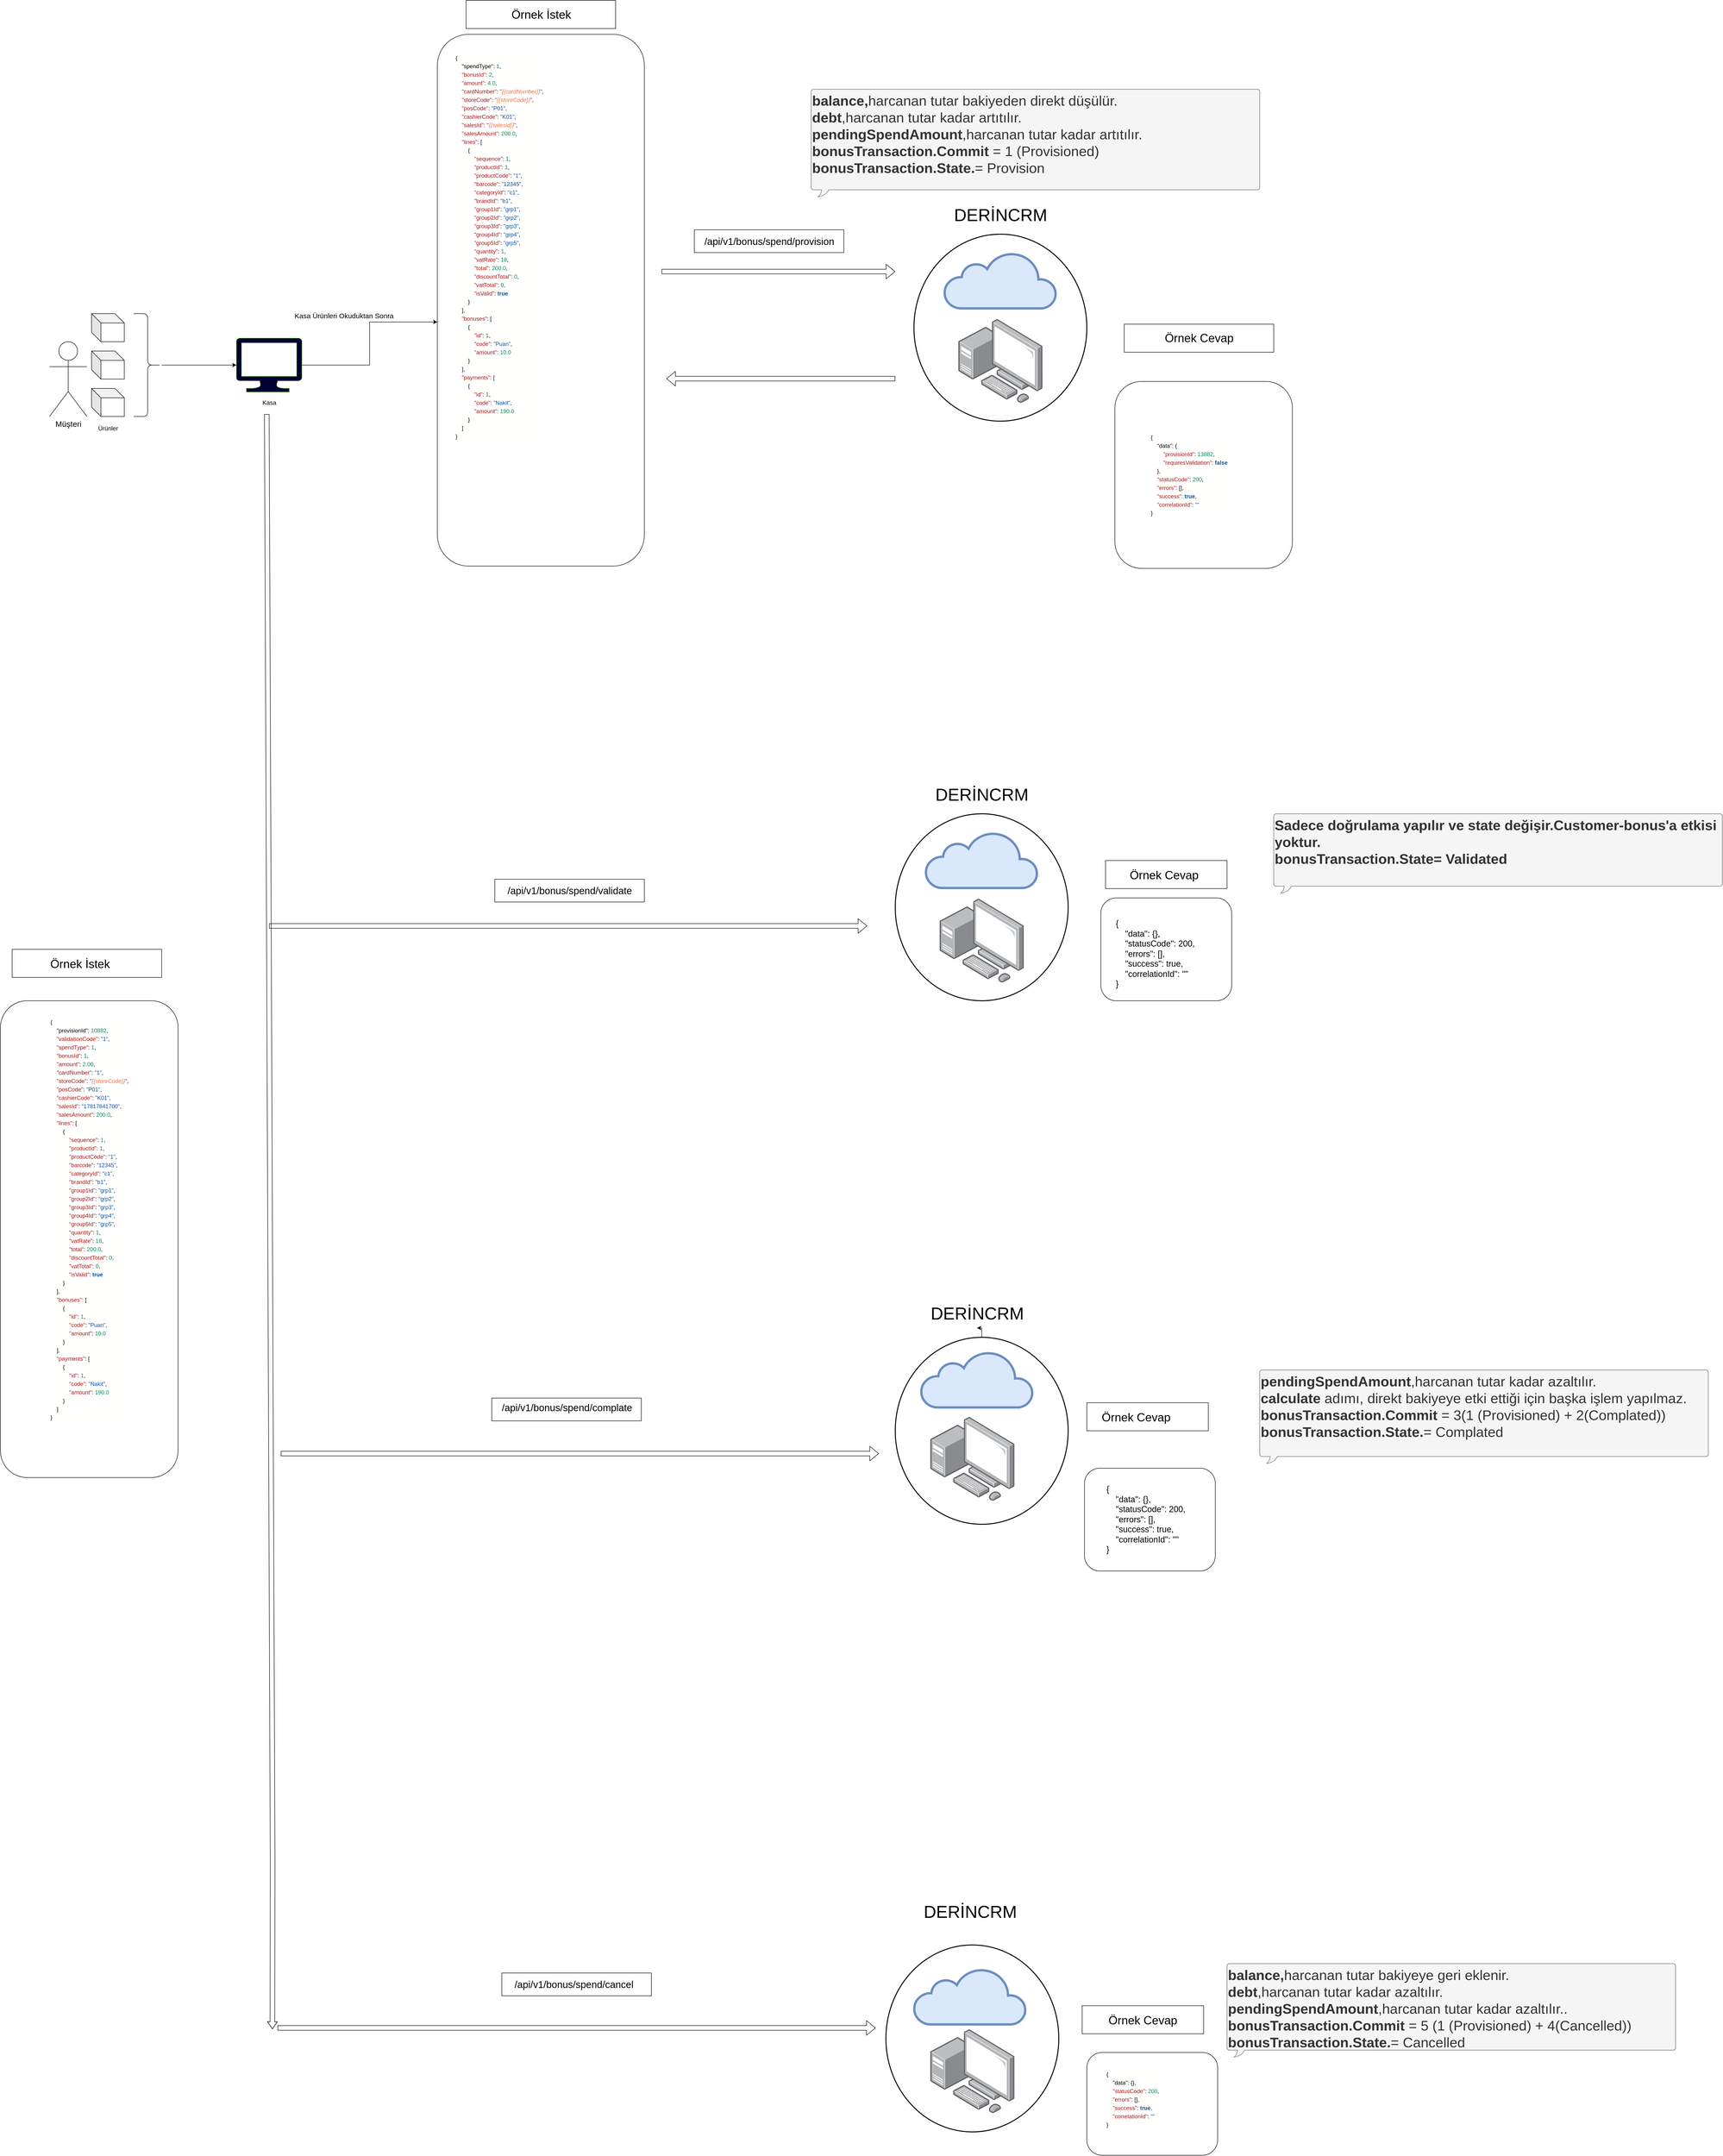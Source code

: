 <mxfile version="20.8.22" type="github">
  <diagram name="Sayfa -1" id="ftMw55z-0Gq5yP5HAZX1">
    <mxGraphModel dx="-2337" dy="2602" grid="1" gridSize="10" guides="1" tooltips="1" connect="1" arrows="1" fold="1" page="1" pageScale="1" pageWidth="827" pageHeight="1169" math="0" shadow="0">
      <root>
        <mxCell id="0" />
        <mxCell id="1" parent="0" />
        <mxCell id="ZjPuss29EEZq_P6B9lRT-618" value="" style="rounded=1;whiteSpace=wrap;html=1;" vertex="1" parent="1">
          <mxGeometry x="5335" y="1100" width="380" height="1020" as="geometry" />
        </mxCell>
        <mxCell id="ZjPuss29EEZq_P6B9lRT-619" value="" style="rounded=1;whiteSpace=wrap;html=1;" vertex="1" parent="1">
          <mxGeometry x="7720" y="-225" width="380" height="400" as="geometry" />
        </mxCell>
        <mxCell id="ZjPuss29EEZq_P6B9lRT-620" value="" style="rounded=0;whiteSpace=wrap;html=1;fontSize=25;" vertex="1" parent="1">
          <mxGeometry x="6820" y="-549.37" width="320" height="48.75" as="geometry" />
        </mxCell>
        <mxCell id="ZjPuss29EEZq_P6B9lRT-621" value="" style="rounded=0;whiteSpace=wrap;html=1;fontSize=25;" vertex="1" parent="1">
          <mxGeometry x="6331.5" y="-1040" width="320" height="60" as="geometry" />
        </mxCell>
        <mxCell id="ZjPuss29EEZq_P6B9lRT-622" value="" style="rounded=1;whiteSpace=wrap;html=1;" vertex="1" parent="1">
          <mxGeometry x="6270" y="-967.5" width="443" height="1137.5" as="geometry" />
        </mxCell>
        <mxCell id="ZjPuss29EEZq_P6B9lRT-623" value="&lt;font style=&quot;font-size: 17px;&quot;&gt;Müşteri&lt;/font&gt;" style="shape=umlActor;verticalLabelPosition=bottom;verticalAlign=top;html=1;outlineConnect=0;" vertex="1" parent="1">
          <mxGeometry x="5440" y="-310" width="80" height="160" as="geometry" />
        </mxCell>
        <mxCell id="ZjPuss29EEZq_P6B9lRT-624" value="" style="shape=cube;whiteSpace=wrap;html=1;boundedLbl=1;backgroundOutline=1;darkOpacity=0.05;darkOpacity2=0.1;" vertex="1" parent="1">
          <mxGeometry x="5530" y="-290" width="70" height="60" as="geometry" />
        </mxCell>
        <mxCell id="ZjPuss29EEZq_P6B9lRT-625" value="" style="shape=cube;whiteSpace=wrap;html=1;boundedLbl=1;backgroundOutline=1;darkOpacity=0.05;darkOpacity2=0.1;" vertex="1" parent="1">
          <mxGeometry x="5530" y="-370" width="70" height="60" as="geometry" />
        </mxCell>
        <mxCell id="ZjPuss29EEZq_P6B9lRT-626" value="" style="shape=cube;whiteSpace=wrap;html=1;boundedLbl=1;backgroundOutline=1;darkOpacity=0.05;darkOpacity2=0.1;" vertex="1" parent="1">
          <mxGeometry x="5530" y="-210" width="70" height="60" as="geometry" />
        </mxCell>
        <mxCell id="ZjPuss29EEZq_P6B9lRT-627" style="edgeStyle=orthogonalEdgeStyle;rounded=0;orthogonalLoop=1;jettySize=auto;html=1;entryX=0;entryY=0.5;entryDx=0;entryDy=0;entryPerimeter=0;" edge="1" parent="1" source="ZjPuss29EEZq_P6B9lRT-628" target="ZjPuss29EEZq_P6B9lRT-630">
          <mxGeometry relative="1" as="geometry" />
        </mxCell>
        <mxCell id="ZjPuss29EEZq_P6B9lRT-628" value="" style="shape=curlyBracket;whiteSpace=wrap;html=1;rounded=1;flipH=1;labelPosition=right;verticalLabelPosition=middle;align=left;verticalAlign=middle;" vertex="1" parent="1">
          <mxGeometry x="5620" y="-370" width="60" height="220" as="geometry" />
        </mxCell>
        <mxCell id="ZjPuss29EEZq_P6B9lRT-629" style="edgeStyle=orthogonalEdgeStyle;rounded=0;orthogonalLoop=1;jettySize=auto;html=1;exitX=1;exitY=0.5;exitDx=0;exitDy=0;exitPerimeter=0;entryX=0;entryY=0.541;entryDx=0;entryDy=0;entryPerimeter=0;fontSize=13;" edge="1" parent="1" source="ZjPuss29EEZq_P6B9lRT-630" target="ZjPuss29EEZq_P6B9lRT-622">
          <mxGeometry relative="1" as="geometry" />
        </mxCell>
        <mxCell id="ZjPuss29EEZq_P6B9lRT-630" value="" style="verticalLabelPosition=bottom;html=1;verticalAlign=top;align=center;strokeColor=#2D7600;fillColor=#000033;shape=mxgraph.azure.computer;pointerEvents=1;fontColor=#ffffff;" vertex="1" parent="1">
          <mxGeometry x="5840" y="-317.5" width="140" height="115" as="geometry" />
        </mxCell>
        <mxCell id="ZjPuss29EEZq_P6B9lRT-631" value="Ürünler" style="text;html=1;align=center;verticalAlign=middle;resizable=0;points=[];autosize=1;strokeColor=none;fillColor=none;fontSize=13;" vertex="1" parent="1">
          <mxGeometry x="5530" y="-140" width="70" height="30" as="geometry" />
        </mxCell>
        <mxCell id="ZjPuss29EEZq_P6B9lRT-632" value="Kasa" style="text;html=1;align=center;verticalAlign=middle;resizable=0;points=[];autosize=1;strokeColor=none;fillColor=none;fontSize=13;" vertex="1" parent="1">
          <mxGeometry x="5885" y="-195" width="50" height="30" as="geometry" />
        </mxCell>
        <mxCell id="ZjPuss29EEZq_P6B9lRT-633" value="Kasa Ürünleri Okuduktan Sonra" style="text;html=1;align=center;verticalAlign=middle;resizable=0;points=[];autosize=1;strokeColor=none;fillColor=none;fontSize=15;" vertex="1" parent="1">
          <mxGeometry x="5950" y="-381.25" width="240" height="30" as="geometry" />
        </mxCell>
        <mxCell id="ZjPuss29EEZq_P6B9lRT-634" value="Örnek İstek" style="text;html=1;align=center;verticalAlign=middle;resizable=0;points=[];autosize=1;strokeColor=none;fillColor=none;fontSize=25;" vertex="1" parent="1">
          <mxGeometry x="6416.5" y="-1031.25" width="150" height="40" as="geometry" />
        </mxCell>
        <mxCell id="ZjPuss29EEZq_P6B9lRT-635" value="&lt;div style=&quot;background-color: rgb(255, 255, 254); font-size: 12px; line-height: 18px;&quot;&gt;&lt;div style=&quot;line-height: 18px;&quot;&gt;&lt;div&gt;{&lt;/div&gt;&lt;div&gt;&amp;nbsp;&amp;nbsp;&amp;nbsp;&amp;nbsp;&quot;spendType&quot;:&amp;nbsp;&lt;span style=&quot;color: #098658;&quot;&gt;1&lt;/span&gt;,&lt;/div&gt;&lt;div&gt;&amp;nbsp;&amp;nbsp;&amp;nbsp;&amp;nbsp;&lt;span style=&quot;color: #a31515;&quot;&gt;&quot;bonusId&quot;&lt;/span&gt;:&amp;nbsp;&lt;span style=&quot;color: #098658;&quot;&gt;2&lt;/span&gt;,&lt;/div&gt;&lt;div&gt;&amp;nbsp;&amp;nbsp;&amp;nbsp;&amp;nbsp;&lt;span style=&quot;color: #a31515;&quot;&gt;&quot;amount&quot;&lt;/span&gt;:&amp;nbsp;&lt;span style=&quot;color: #098658;&quot;&gt;4.0&lt;/span&gt;,&lt;/div&gt;&lt;div&gt;&amp;nbsp;&amp;nbsp;&amp;nbsp;&amp;nbsp;&lt;span style=&quot;color: #a31515;&quot;&gt;&quot;cardNumber&quot;&lt;/span&gt;:&amp;nbsp;&lt;span style=&quot;color: #0451a5;&quot;&gt;&quot;&lt;/span&gt;&lt;span style=&quot;color: #f26b3a;font-style: italic;&quot;&gt;{{cardNumber}}&lt;/span&gt;&lt;span style=&quot;color: #0451a5;&quot;&gt;&quot;&lt;/span&gt;,&lt;/div&gt;&lt;div&gt;&amp;nbsp;&amp;nbsp;&amp;nbsp;&amp;nbsp;&lt;span style=&quot;color: #a31515;&quot;&gt;&quot;storeCode&quot;&lt;/span&gt;:&amp;nbsp;&lt;span style=&quot;color: #0451a5;&quot;&gt;&quot;&lt;/span&gt;&lt;span style=&quot;color: #f26b3a;font-style: italic;&quot;&gt;{{storeCode}}&lt;/span&gt;&lt;span style=&quot;color: #0451a5;&quot;&gt;&quot;&lt;/span&gt;,&lt;/div&gt;&lt;div&gt;&amp;nbsp;&amp;nbsp;&amp;nbsp;&amp;nbsp;&lt;span style=&quot;color: #a31515;&quot;&gt;&quot;posCode&quot;&lt;/span&gt;:&amp;nbsp;&lt;span style=&quot;color: #0451a5;&quot;&gt;&quot;P01&quot;&lt;/span&gt;,&lt;/div&gt;&lt;div&gt;&amp;nbsp;&amp;nbsp;&amp;nbsp;&amp;nbsp;&lt;span style=&quot;color: #a31515;&quot;&gt;&quot;cashierCode&quot;&lt;/span&gt;:&amp;nbsp;&lt;span style=&quot;color: #0451a5;&quot;&gt;&quot;K01&quot;&lt;/span&gt;,&lt;/div&gt;&lt;div&gt;&amp;nbsp;&amp;nbsp;&amp;nbsp;&amp;nbsp;&lt;span style=&quot;color: #a31515;&quot;&gt;&quot;salesId&quot;&lt;/span&gt;:&amp;nbsp;&lt;span style=&quot;color: #0451a5;&quot;&gt;&quot;&lt;/span&gt;&lt;span style=&quot;color: #f26b3a;font-style: italic;&quot;&gt;{{salesId}}&lt;/span&gt;&lt;span style=&quot;color: #0451a5;&quot;&gt;&quot;&lt;/span&gt;,&lt;/div&gt;&lt;div&gt;&amp;nbsp;&amp;nbsp;&amp;nbsp;&amp;nbsp;&lt;span style=&quot;color: #a31515;&quot;&gt;&quot;salesAmount&quot;&lt;/span&gt;:&amp;nbsp;&lt;span style=&quot;color: #098658;&quot;&gt;200.0&lt;/span&gt;,&lt;/div&gt;&lt;div&gt;&amp;nbsp;&amp;nbsp;&amp;nbsp;&amp;nbsp;&lt;span style=&quot;color: #a31515;&quot;&gt;&quot;lines&quot;&lt;/span&gt;:&amp;nbsp;[&lt;/div&gt;&lt;div&gt;&amp;nbsp;&amp;nbsp;&amp;nbsp;&amp;nbsp;&amp;nbsp;&amp;nbsp;&amp;nbsp;&amp;nbsp;{&lt;/div&gt;&lt;div&gt;&amp;nbsp;&amp;nbsp;&amp;nbsp;&amp;nbsp;&amp;nbsp;&amp;nbsp;&amp;nbsp;&amp;nbsp;&amp;nbsp;&amp;nbsp;&amp;nbsp;&amp;nbsp;&lt;span style=&quot;color: #a31515;&quot;&gt;&quot;sequence&quot;&lt;/span&gt;:&amp;nbsp;&lt;span style=&quot;color: #098658;&quot;&gt;1&lt;/span&gt;,&lt;/div&gt;&lt;div&gt;&amp;nbsp;&amp;nbsp;&amp;nbsp;&amp;nbsp;&amp;nbsp;&amp;nbsp;&amp;nbsp;&amp;nbsp;&amp;nbsp;&amp;nbsp;&amp;nbsp;&amp;nbsp;&lt;span style=&quot;color: #a31515;&quot;&gt;&quot;productId&quot;&lt;/span&gt;:&amp;nbsp;&lt;span style=&quot;color: #098658;&quot;&gt;1&lt;/span&gt;,&lt;/div&gt;&lt;div&gt;&amp;nbsp;&amp;nbsp;&amp;nbsp;&amp;nbsp;&amp;nbsp;&amp;nbsp;&amp;nbsp;&amp;nbsp;&amp;nbsp;&amp;nbsp;&amp;nbsp;&amp;nbsp;&lt;span style=&quot;color: #a31515;&quot;&gt;&quot;productCode&quot;&lt;/span&gt;:&amp;nbsp;&lt;span style=&quot;color: #0451a5;&quot;&gt;&quot;1&quot;&lt;/span&gt;,&lt;/div&gt;&lt;div&gt;&amp;nbsp;&amp;nbsp;&amp;nbsp;&amp;nbsp;&amp;nbsp;&amp;nbsp;&amp;nbsp;&amp;nbsp;&amp;nbsp;&amp;nbsp;&amp;nbsp;&amp;nbsp;&lt;span style=&quot;color: #a31515;&quot;&gt;&quot;barcode&quot;&lt;/span&gt;:&amp;nbsp;&lt;span style=&quot;color: #0451a5;&quot;&gt;&quot;12345&quot;&lt;/span&gt;,&lt;/div&gt;&lt;div&gt;&amp;nbsp;&amp;nbsp;&amp;nbsp;&amp;nbsp;&amp;nbsp;&amp;nbsp;&amp;nbsp;&amp;nbsp;&amp;nbsp;&amp;nbsp;&amp;nbsp;&amp;nbsp;&lt;span style=&quot;color: #a31515;&quot;&gt;&quot;categoryId&quot;&lt;/span&gt;:&amp;nbsp;&lt;span style=&quot;color: #0451a5;&quot;&gt;&quot;c1&quot;&lt;/span&gt;,&lt;/div&gt;&lt;div&gt;&amp;nbsp;&amp;nbsp;&amp;nbsp;&amp;nbsp;&amp;nbsp;&amp;nbsp;&amp;nbsp;&amp;nbsp;&amp;nbsp;&amp;nbsp;&amp;nbsp;&amp;nbsp;&lt;span style=&quot;color: #a31515;&quot;&gt;&quot;brandId&quot;&lt;/span&gt;:&amp;nbsp;&lt;span style=&quot;color: #0451a5;&quot;&gt;&quot;b1&quot;&lt;/span&gt;,&lt;/div&gt;&lt;div&gt;&amp;nbsp;&amp;nbsp;&amp;nbsp;&amp;nbsp;&amp;nbsp;&amp;nbsp;&amp;nbsp;&amp;nbsp;&amp;nbsp;&amp;nbsp;&amp;nbsp;&amp;nbsp;&lt;span style=&quot;color: #a31515;&quot;&gt;&quot;group1Id&quot;&lt;/span&gt;:&amp;nbsp;&lt;span style=&quot;color: #0451a5;&quot;&gt;&quot;grp1&quot;&lt;/span&gt;,&lt;/div&gt;&lt;div&gt;&amp;nbsp;&amp;nbsp;&amp;nbsp;&amp;nbsp;&amp;nbsp;&amp;nbsp;&amp;nbsp;&amp;nbsp;&amp;nbsp;&amp;nbsp;&amp;nbsp;&amp;nbsp;&lt;span style=&quot;color: #a31515;&quot;&gt;&quot;group2Id&quot;&lt;/span&gt;:&amp;nbsp;&lt;span style=&quot;color: #0451a5;&quot;&gt;&quot;grp2&quot;&lt;/span&gt;,&lt;/div&gt;&lt;div&gt;&amp;nbsp;&amp;nbsp;&amp;nbsp;&amp;nbsp;&amp;nbsp;&amp;nbsp;&amp;nbsp;&amp;nbsp;&amp;nbsp;&amp;nbsp;&amp;nbsp;&amp;nbsp;&lt;span style=&quot;color: #a31515;&quot;&gt;&quot;group3Id&quot;&lt;/span&gt;:&amp;nbsp;&lt;span style=&quot;color: #0451a5;&quot;&gt;&quot;grp3&quot;&lt;/span&gt;,&lt;/div&gt;&lt;div&gt;&amp;nbsp;&amp;nbsp;&amp;nbsp;&amp;nbsp;&amp;nbsp;&amp;nbsp;&amp;nbsp;&amp;nbsp;&amp;nbsp;&amp;nbsp;&amp;nbsp;&amp;nbsp;&lt;span style=&quot;color: #a31515;&quot;&gt;&quot;group4Id&quot;&lt;/span&gt;:&amp;nbsp;&lt;span style=&quot;color: #0451a5;&quot;&gt;&quot;grp4&quot;&lt;/span&gt;,&lt;/div&gt;&lt;div&gt;&amp;nbsp;&amp;nbsp;&amp;nbsp;&amp;nbsp;&amp;nbsp;&amp;nbsp;&amp;nbsp;&amp;nbsp;&amp;nbsp;&amp;nbsp;&amp;nbsp;&amp;nbsp;&lt;span style=&quot;color: #a31515;&quot;&gt;&quot;group5Id&quot;&lt;/span&gt;:&amp;nbsp;&lt;span style=&quot;color: #0451a5;&quot;&gt;&quot;grp5&quot;&lt;/span&gt;,&lt;/div&gt;&lt;div&gt;&amp;nbsp;&amp;nbsp;&amp;nbsp;&amp;nbsp;&amp;nbsp;&amp;nbsp;&amp;nbsp;&amp;nbsp;&amp;nbsp;&amp;nbsp;&amp;nbsp;&amp;nbsp;&lt;span style=&quot;color: #a31515;&quot;&gt;&quot;quantity&quot;&lt;/span&gt;:&amp;nbsp;&lt;span style=&quot;color: #098658;&quot;&gt;1&lt;/span&gt;,&lt;/div&gt;&lt;div&gt;&amp;nbsp;&amp;nbsp;&amp;nbsp;&amp;nbsp;&amp;nbsp;&amp;nbsp;&amp;nbsp;&amp;nbsp;&amp;nbsp;&amp;nbsp;&amp;nbsp;&amp;nbsp;&lt;span style=&quot;color: #a31515;&quot;&gt;&quot;vatRate&quot;&lt;/span&gt;:&amp;nbsp;&lt;span style=&quot;color: #098658;&quot;&gt;18&lt;/span&gt;,&lt;/div&gt;&lt;div&gt;&amp;nbsp;&amp;nbsp;&amp;nbsp;&amp;nbsp;&amp;nbsp;&amp;nbsp;&amp;nbsp;&amp;nbsp;&amp;nbsp;&amp;nbsp;&amp;nbsp;&amp;nbsp;&lt;span style=&quot;color: #a31515;&quot;&gt;&quot;total&quot;&lt;/span&gt;:&amp;nbsp;&lt;span style=&quot;color: #098658;&quot;&gt;200.0&lt;/span&gt;,&lt;/div&gt;&lt;div&gt;&amp;nbsp;&amp;nbsp;&amp;nbsp;&amp;nbsp;&amp;nbsp;&amp;nbsp;&amp;nbsp;&amp;nbsp;&amp;nbsp;&amp;nbsp;&amp;nbsp;&amp;nbsp;&lt;span style=&quot;color: #a31515;&quot;&gt;&quot;discountTotal&quot;&lt;/span&gt;:&amp;nbsp;&lt;span style=&quot;color: #098658;&quot;&gt;0&lt;/span&gt;,&lt;/div&gt;&lt;div&gt;&amp;nbsp;&amp;nbsp;&amp;nbsp;&amp;nbsp;&amp;nbsp;&amp;nbsp;&amp;nbsp;&amp;nbsp;&amp;nbsp;&amp;nbsp;&amp;nbsp;&amp;nbsp;&lt;span style=&quot;color: #a31515;&quot;&gt;&quot;vatTotal&quot;&lt;/span&gt;:&amp;nbsp;&lt;span style=&quot;color: #098658;&quot;&gt;0&lt;/span&gt;,&lt;/div&gt;&lt;div&gt;&amp;nbsp;&amp;nbsp;&amp;nbsp;&amp;nbsp;&amp;nbsp;&amp;nbsp;&amp;nbsp;&amp;nbsp;&amp;nbsp;&amp;nbsp;&amp;nbsp;&amp;nbsp;&lt;span style=&quot;color: #a31515;&quot;&gt;&quot;isValid&quot;&lt;/span&gt;:&amp;nbsp;&lt;span style=&quot;color: #0451a5;font-weight: bold;&quot;&gt;true&lt;/span&gt;&lt;/div&gt;&lt;div&gt;&amp;nbsp;&amp;nbsp;&amp;nbsp;&amp;nbsp;&amp;nbsp;&amp;nbsp;&amp;nbsp;&amp;nbsp;}&lt;/div&gt;&lt;div&gt;&amp;nbsp;&amp;nbsp;&amp;nbsp;&amp;nbsp;],&lt;/div&gt;&lt;div&gt;&amp;nbsp;&amp;nbsp;&amp;nbsp;&amp;nbsp;&lt;span style=&quot;color: #a31515;&quot;&gt;&quot;bonuses&quot;&lt;/span&gt;:&amp;nbsp;[&lt;/div&gt;&lt;div&gt;&amp;nbsp;&amp;nbsp;&amp;nbsp;&amp;nbsp;&amp;nbsp;&amp;nbsp;&amp;nbsp;&amp;nbsp;{&lt;/div&gt;&lt;div&gt;&amp;nbsp;&amp;nbsp;&amp;nbsp;&amp;nbsp;&amp;nbsp;&amp;nbsp;&amp;nbsp;&amp;nbsp;&amp;nbsp;&amp;nbsp;&amp;nbsp;&amp;nbsp;&lt;span style=&quot;color: #a31515;&quot;&gt;&quot;id&quot;&lt;/span&gt;:&amp;nbsp;&lt;span style=&quot;color: #098658;&quot;&gt;1&lt;/span&gt;,&lt;/div&gt;&lt;div&gt;&amp;nbsp;&amp;nbsp;&amp;nbsp;&amp;nbsp;&amp;nbsp;&amp;nbsp;&amp;nbsp;&amp;nbsp;&amp;nbsp;&amp;nbsp;&amp;nbsp;&amp;nbsp;&lt;span style=&quot;color: #a31515;&quot;&gt;&quot;code&quot;&lt;/span&gt;:&amp;nbsp;&lt;span style=&quot;color: #0451a5;&quot;&gt;&quot;Puan&quot;&lt;/span&gt;,&lt;/div&gt;&lt;div&gt;&amp;nbsp;&amp;nbsp;&amp;nbsp;&amp;nbsp;&amp;nbsp;&amp;nbsp;&amp;nbsp;&amp;nbsp;&amp;nbsp;&amp;nbsp;&amp;nbsp;&amp;nbsp;&lt;span style=&quot;color: #a31515;&quot;&gt;&quot;amount&quot;&lt;/span&gt;:&amp;nbsp;&lt;span style=&quot;color: #098658;&quot;&gt;10.0&lt;/span&gt;&lt;/div&gt;&lt;div&gt;&amp;nbsp;&amp;nbsp;&amp;nbsp;&amp;nbsp;&amp;nbsp;&amp;nbsp;&amp;nbsp;&amp;nbsp;}&lt;/div&gt;&lt;div&gt;&amp;nbsp;&amp;nbsp;&amp;nbsp;&amp;nbsp;],&lt;/div&gt;&lt;div&gt;&amp;nbsp;&amp;nbsp;&amp;nbsp;&amp;nbsp;&lt;span style=&quot;color: #a31515;&quot;&gt;&quot;payments&quot;&lt;/span&gt;:&amp;nbsp;[&lt;/div&gt;&lt;div&gt;&amp;nbsp;&amp;nbsp;&amp;nbsp;&amp;nbsp;&amp;nbsp;&amp;nbsp;&amp;nbsp;&amp;nbsp;{&lt;/div&gt;&lt;div&gt;&amp;nbsp;&amp;nbsp;&amp;nbsp;&amp;nbsp;&amp;nbsp;&amp;nbsp;&amp;nbsp;&amp;nbsp;&amp;nbsp;&amp;nbsp;&amp;nbsp;&amp;nbsp;&lt;span style=&quot;color: #a31515;&quot;&gt;&quot;id&quot;&lt;/span&gt;:&amp;nbsp;&lt;span style=&quot;color: #098658;&quot;&gt;1&lt;/span&gt;,&lt;/div&gt;&lt;div&gt;&amp;nbsp;&amp;nbsp;&amp;nbsp;&amp;nbsp;&amp;nbsp;&amp;nbsp;&amp;nbsp;&amp;nbsp;&amp;nbsp;&amp;nbsp;&amp;nbsp;&amp;nbsp;&lt;span style=&quot;color: #a31515;&quot;&gt;&quot;code&quot;&lt;/span&gt;:&amp;nbsp;&lt;span style=&quot;color: #0451a5;&quot;&gt;&quot;Nakit&quot;&lt;/span&gt;,&lt;/div&gt;&lt;div&gt;&amp;nbsp;&amp;nbsp;&amp;nbsp;&amp;nbsp;&amp;nbsp;&amp;nbsp;&amp;nbsp;&amp;nbsp;&amp;nbsp;&amp;nbsp;&amp;nbsp;&amp;nbsp;&lt;span style=&quot;color: #a31515;&quot;&gt;&quot;amount&quot;&lt;/span&gt;:&amp;nbsp;&lt;span style=&quot;color: #098658;&quot;&gt;190.0&lt;/span&gt;&lt;/div&gt;&lt;div&gt;&amp;nbsp;&amp;nbsp;&amp;nbsp;&amp;nbsp;&amp;nbsp;&amp;nbsp;&amp;nbsp;&amp;nbsp;}&lt;/div&gt;&lt;div&gt;&amp;nbsp;&amp;nbsp;&amp;nbsp;&amp;nbsp;]&lt;/div&gt;&lt;div&gt;}&lt;/div&gt;&lt;/div&gt;&lt;/div&gt;" style="text;html=1;align=left;verticalAlign=top;resizable=0;points=[];autosize=1;strokeColor=none;fillColor=none;fontSize=13;" vertex="1" parent="1">
          <mxGeometry x="6306.5" y="-933.5" width="210" height="840" as="geometry" />
        </mxCell>
        <mxCell id="ZjPuss29EEZq_P6B9lRT-636" value="/api/v1/bonus/spend/provision" style="text;html=1;align=center;verticalAlign=middle;resizable=0;points=[];autosize=1;strokeColor=none;fillColor=none;fontSize=21;" vertex="1" parent="1">
          <mxGeometry x="6830" y="-545" width="300" height="40" as="geometry" />
        </mxCell>
        <mxCell id="ZjPuss29EEZq_P6B9lRT-637" value="" style="strokeWidth=2;html=1;shape=mxgraph.flowchart.start_2;whiteSpace=wrap;fontSize=25;" vertex="1" parent="1">
          <mxGeometry x="7290" y="-540" width="370" height="400" as="geometry" />
        </mxCell>
        <mxCell id="ZjPuss29EEZq_P6B9lRT-638" value="" style="points=[];aspect=fixed;html=1;align=center;shadow=0;dashed=0;image;image=img/lib/allied_telesis/computer_and_terminals/Personal_Computer_with_Server.svg;fontSize=13;" vertex="1" parent="1">
          <mxGeometry x="7385" y="-358.75" width="180" height="180" as="geometry" />
        </mxCell>
        <mxCell id="ZjPuss29EEZq_P6B9lRT-639" value="" style="html=1;outlineConnect=0;fillColor=#dae8fc;strokeColor=#6c8ebf;gradientDirection=north;strokeWidth=2;shape=mxgraph.networks.cloud;fontSize=13;" vertex="1" parent="1">
          <mxGeometry x="7355" y="-501.25" width="240" height="120" as="geometry" />
        </mxCell>
        <mxCell id="ZjPuss29EEZq_P6B9lRT-640" value="" style="shape=flexArrow;endArrow=classic;html=1;rounded=0;fontSize=21;" edge="1" parent="1">
          <mxGeometry width="50" height="50" relative="1" as="geometry">
            <mxPoint x="6750" y="-460" as="sourcePoint" />
            <mxPoint x="7250" y="-460" as="targetPoint" />
          </mxGeometry>
        </mxCell>
        <mxCell id="ZjPuss29EEZq_P6B9lRT-641" value="" style="shape=flexArrow;endArrow=classic;html=1;rounded=0;fontSize=21;" edge="1" parent="1">
          <mxGeometry width="50" height="50" relative="1" as="geometry">
            <mxPoint x="7250" y="-230.87" as="sourcePoint" />
            <mxPoint x="6760" y="-230.87" as="targetPoint" />
          </mxGeometry>
        </mxCell>
        <mxCell id="ZjPuss29EEZq_P6B9lRT-642" value="" style="shape=flexArrow;endArrow=classic;html=1;rounded=0;fontSize=21;endWidth=10;endSize=4.733;exitX=0.4;exitY=1.333;exitDx=0;exitDy=0;exitPerimeter=0;" edge="1" parent="1" source="ZjPuss29EEZq_P6B9lRT-632">
          <mxGeometry width="50" height="50" relative="1" as="geometry">
            <mxPoint x="5902.5" y="-102.01" as="sourcePoint" />
            <mxPoint x="5917" y="3300" as="targetPoint" />
            <Array as="points">
              <mxPoint x="5917.5" y="2938.99" />
            </Array>
          </mxGeometry>
        </mxCell>
        <mxCell id="ZjPuss29EEZq_P6B9lRT-643" value="DERİNCRM" style="text;html=1;align=center;verticalAlign=middle;resizable=0;points=[];autosize=1;strokeColor=none;fillColor=none;fontSize=37;" vertex="1" parent="1">
          <mxGeometry x="7365" y="-610" width="220" height="60" as="geometry" />
        </mxCell>
        <mxCell id="ZjPuss29EEZq_P6B9lRT-644" value="" style="shape=flexArrow;endArrow=classic;html=1;rounded=0;fontSize=21;" edge="1" parent="1">
          <mxGeometry width="50" height="50" relative="1" as="geometry">
            <mxPoint x="5910" y="940" as="sourcePoint" />
            <mxPoint x="7190" y="940" as="targetPoint" />
          </mxGeometry>
        </mxCell>
        <mxCell id="ZjPuss29EEZq_P6B9lRT-645" value="" style="shape=flexArrow;endArrow=classic;html=1;rounded=0;fontSize=21;" edge="1" parent="1">
          <mxGeometry width="50" height="50" relative="1" as="geometry">
            <mxPoint x="5935" y="2068.75" as="sourcePoint" />
            <mxPoint x="7215" y="2068.75" as="targetPoint" />
          </mxGeometry>
        </mxCell>
        <mxCell id="ZjPuss29EEZq_P6B9lRT-646" value="" style="strokeWidth=2;html=1;shape=mxgraph.flowchart.start_2;whiteSpace=wrap;fontSize=25;" vertex="1" parent="1">
          <mxGeometry x="7250" y="700" width="370" height="400" as="geometry" />
        </mxCell>
        <mxCell id="ZjPuss29EEZq_P6B9lRT-647" value="" style="points=[];aspect=fixed;html=1;align=center;shadow=0;dashed=0;image;image=img/lib/allied_telesis/computer_and_terminals/Personal_Computer_with_Server.svg;fontSize=13;" vertex="1" parent="1">
          <mxGeometry x="7345" y="881.25" width="180" height="180" as="geometry" />
        </mxCell>
        <mxCell id="ZjPuss29EEZq_P6B9lRT-648" value="" style="html=1;outlineConnect=0;fillColor=#dae8fc;strokeColor=#6c8ebf;gradientDirection=north;strokeWidth=2;shape=mxgraph.networks.cloud;fontSize=13;" vertex="1" parent="1">
          <mxGeometry x="7315" y="738.75" width="240" height="120" as="geometry" />
        </mxCell>
        <mxCell id="ZjPuss29EEZq_P6B9lRT-649" value="DERİNCRM" style="text;html=1;align=center;verticalAlign=middle;resizable=0;points=[];autosize=1;strokeColor=none;fillColor=none;fontSize=37;" vertex="1" parent="1">
          <mxGeometry x="7325" y="630" width="220" height="60" as="geometry" />
        </mxCell>
        <mxCell id="ZjPuss29EEZq_P6B9lRT-749" value="" style="edgeStyle=orthogonalEdgeStyle;rounded=0;orthogonalLoop=1;jettySize=auto;html=1;fontSize=30;" edge="1" parent="1" source="ZjPuss29EEZq_P6B9lRT-650" target="ZjPuss29EEZq_P6B9lRT-653">
          <mxGeometry relative="1" as="geometry" />
        </mxCell>
        <mxCell id="ZjPuss29EEZq_P6B9lRT-650" value="" style="strokeWidth=2;html=1;shape=mxgraph.flowchart.start_2;whiteSpace=wrap;fontSize=25;" vertex="1" parent="1">
          <mxGeometry x="7250" y="1820" width="370" height="400" as="geometry" />
        </mxCell>
        <mxCell id="ZjPuss29EEZq_P6B9lRT-651" value="" style="points=[];aspect=fixed;html=1;align=center;shadow=0;dashed=0;image;image=img/lib/allied_telesis/computer_and_terminals/Personal_Computer_with_Server.svg;fontSize=13;" vertex="1" parent="1">
          <mxGeometry x="7325" y="1990" width="180" height="180" as="geometry" />
        </mxCell>
        <mxCell id="ZjPuss29EEZq_P6B9lRT-652" value="" style="html=1;outlineConnect=0;fillColor=#dae8fc;strokeColor=#6c8ebf;gradientDirection=north;strokeWidth=2;shape=mxgraph.networks.cloud;fontSize=13;" vertex="1" parent="1">
          <mxGeometry x="7305" y="1850" width="240" height="120" as="geometry" />
        </mxCell>
        <mxCell id="ZjPuss29EEZq_P6B9lRT-653" value="DERİNCRM" style="text;html=1;align=center;verticalAlign=middle;resizable=0;points=[];autosize=1;strokeColor=none;fillColor=none;fontSize=37;" vertex="1" parent="1">
          <mxGeometry x="7315" y="1740" width="220" height="60" as="geometry" />
        </mxCell>
        <mxCell id="ZjPuss29EEZq_P6B9lRT-654" value="" style="rounded=0;whiteSpace=wrap;html=1;fontSize=25;" vertex="1" parent="1">
          <mxGeometry x="6393" y="840" width="320" height="48.75" as="geometry" />
        </mxCell>
        <mxCell id="ZjPuss29EEZq_P6B9lRT-655" value="/api/v1/bonus/spend/validate" style="text;html=1;align=center;verticalAlign=middle;resizable=0;points=[];autosize=1;strokeColor=none;fillColor=none;fontSize=21;" vertex="1" parent="1">
          <mxGeometry x="6408" y="844.37" width="290" height="40" as="geometry" />
        </mxCell>
        <mxCell id="ZjPuss29EEZq_P6B9lRT-656" value="" style="rounded=0;whiteSpace=wrap;html=1;fontSize=25;" vertex="1" parent="1">
          <mxGeometry x="6386.5" y="1950" width="320" height="48.75" as="geometry" />
        </mxCell>
        <mxCell id="ZjPuss29EEZq_P6B9lRT-657" value="/api/v1/bonus/spend/complate" style="text;html=1;align=center;verticalAlign=middle;resizable=0;points=[];autosize=1;strokeColor=none;fillColor=none;fontSize=21;" vertex="1" parent="1">
          <mxGeometry x="6396.5" y="1950" width="300" height="40" as="geometry" />
        </mxCell>
        <mxCell id="ZjPuss29EEZq_P6B9lRT-658" value="&lt;div style=&quot;font-size: 15px;&quot;&gt;&lt;div style=&quot;background-color: rgb(255, 255, 254); font-size: 12px; line-height: 18px;&quot;&gt;&lt;div&gt;{&lt;/div&gt;&lt;div&gt;&amp;nbsp;&amp;nbsp;&amp;nbsp;&amp;nbsp;&quot;data&quot;:&amp;nbsp;{&lt;/div&gt;&lt;div&gt;&amp;nbsp;&amp;nbsp;&amp;nbsp;&amp;nbsp;&amp;nbsp;&amp;nbsp;&amp;nbsp;&amp;nbsp;&lt;span style=&quot;color: #a31515;&quot;&gt;&quot;provisionId&quot;&lt;/span&gt;:&amp;nbsp;&lt;span style=&quot;color: #098658;&quot;&gt;13882&lt;/span&gt;,&lt;/div&gt;&lt;div&gt;&amp;nbsp;&amp;nbsp;&amp;nbsp;&amp;nbsp;&amp;nbsp;&amp;nbsp;&amp;nbsp;&amp;nbsp;&lt;span style=&quot;color: #a31515;&quot;&gt;&quot;requiresValidation&quot;&lt;/span&gt;:&amp;nbsp;&lt;span style=&quot;color: #0451a5;font-weight: bold;&quot;&gt;false&lt;/span&gt;&lt;/div&gt;&lt;div&gt;&amp;nbsp;&amp;nbsp;&amp;nbsp;&amp;nbsp;},&lt;/div&gt;&lt;div&gt;&amp;nbsp;&amp;nbsp;&amp;nbsp;&amp;nbsp;&lt;span style=&quot;color: #a31515;&quot;&gt;&quot;statusCode&quot;&lt;/span&gt;:&amp;nbsp;&lt;span style=&quot;color: #098658;&quot;&gt;200&lt;/span&gt;,&lt;/div&gt;&lt;div&gt;&amp;nbsp;&amp;nbsp;&amp;nbsp;&amp;nbsp;&lt;span style=&quot;color: #a31515;&quot;&gt;&quot;errors&quot;&lt;/span&gt;:&amp;nbsp;[],&lt;/div&gt;&lt;div&gt;&amp;nbsp;&amp;nbsp;&amp;nbsp;&amp;nbsp;&lt;span style=&quot;color: #a31515;&quot;&gt;&quot;success&quot;&lt;/span&gt;:&amp;nbsp;&lt;span style=&quot;color: #0451a5;font-weight: bold;&quot;&gt;true&lt;/span&gt;,&lt;/div&gt;&lt;div&gt;&amp;nbsp;&amp;nbsp;&amp;nbsp;&amp;nbsp;&lt;span style=&quot;color: #a31515;&quot;&gt;&quot;correlationId&quot;&lt;/span&gt;:&amp;nbsp;&lt;span style=&quot;color: #0451a5;&quot;&gt;&quot;&quot;&lt;/span&gt;&lt;/div&gt;&lt;div&gt;}&lt;/div&gt;&lt;/div&gt;&lt;/div&gt;" style="text;html=1;align=left;verticalAlign=middle;resizable=0;points=[];autosize=1;strokeColor=none;fillColor=none;fontSize=15;" vertex="1" parent="1">
          <mxGeometry x="7795" y="-120" width="190" height="190" as="geometry" />
        </mxCell>
        <mxCell id="ZjPuss29EEZq_P6B9lRT-659" value="" style="rounded=0;whiteSpace=wrap;html=1;fontSize=25;" vertex="1" parent="1">
          <mxGeometry x="7740" y="-347.5" width="320" height="60" as="geometry" />
        </mxCell>
        <mxCell id="ZjPuss29EEZq_P6B9lRT-660" value="Örnek Cevap" style="text;html=1;align=center;verticalAlign=middle;resizable=0;points=[];autosize=1;strokeColor=none;fillColor=none;fontSize=25;" vertex="1" parent="1">
          <mxGeometry x="7815" y="-338.75" width="170" height="40" as="geometry" />
        </mxCell>
        <mxCell id="ZjPuss29EEZq_P6B9lRT-661" value="&lt;font style=&quot;font-size: 30px;&quot;&gt;&lt;b style=&quot;border-color: var(--border-color);&quot;&gt;balance,&lt;/b&gt;harcanan tutar bakiyeden direkt düşülür.&lt;br style=&quot;border-color: var(--border-color);&quot;&gt;&lt;b style=&quot;border-color: var(--border-color);&quot;&gt;debt&lt;/b&gt;,harcanan tutar kadar artıtılır.&lt;br style=&quot;border-color: var(--border-color);&quot;&gt;&lt;b style=&quot;border-color: var(--border-color);&quot;&gt;pendingSpendAmount&lt;/b&gt;,harcanan tutar kadar artıtılır.&lt;br style=&quot;border-color: var(--border-color);&quot;&gt;&lt;b style=&quot;border-color: var(--border-color);&quot;&gt;bonusTransaction.Commit&amp;nbsp;&lt;/b&gt;= 1 (Provisioned)&lt;br style=&quot;border-color: var(--border-color);&quot;&gt;&lt;b style=&quot;border-color: var(--border-color);&quot;&gt;bonusTransaction.State&lt;/b&gt;&lt;span style=&quot;border-color: var(--border-color); background-color: initial;&quot;&gt;&lt;b style=&quot;border-color: var(--border-color);&quot;&gt;.&lt;/b&gt;= Provision&lt;/span&gt;&lt;/font&gt;" style="whiteSpace=wrap;html=1;shape=mxgraph.basic.roundRectCallout;dx=30;dy=15;size=5;boundedLbl=1;align=left;fillColor=#f5f5f5;fontColor=#333333;strokeColor=#666666;fontSize=30;verticalAlign=top;" vertex="1" parent="1">
          <mxGeometry x="7070" y="-850" width="960" height="230" as="geometry" />
        </mxCell>
        <mxCell id="ZjPuss29EEZq_P6B9lRT-662" value="" style="rounded=1;whiteSpace=wrap;html=1;" vertex="1" parent="1">
          <mxGeometry x="7690" y="880" width="280" height="220" as="geometry" />
        </mxCell>
        <mxCell id="ZjPuss29EEZq_P6B9lRT-663" value="&lt;div style=&quot;font-size: 18px;&quot;&gt;&lt;div style=&quot;font-size: 18px;&quot;&gt;{&lt;/div&gt;&lt;div style=&quot;font-size: 18px;&quot;&gt;&amp;nbsp; &amp;nbsp; &quot;data&quot;: {},&lt;/div&gt;&lt;div style=&quot;font-size: 18px;&quot;&gt;&amp;nbsp; &amp;nbsp; &quot;statusCode&quot;: 200,&lt;/div&gt;&lt;div style=&quot;font-size: 18px;&quot;&gt;&amp;nbsp; &amp;nbsp; &quot;errors&quot;: [],&lt;/div&gt;&lt;div style=&quot;font-size: 18px;&quot;&gt;&amp;nbsp; &amp;nbsp; &quot;success&quot;: true,&lt;/div&gt;&lt;div style=&quot;font-size: 18px;&quot;&gt;&amp;nbsp; &amp;nbsp; &quot;correlationId&quot;: &quot;&quot;&lt;/div&gt;&lt;div style=&quot;font-size: 18px;&quot;&gt;}&lt;/div&gt;&lt;/div&gt;" style="text;html=1;align=left;verticalAlign=middle;resizable=0;points=[];autosize=1;strokeColor=none;fillColor=none;fontSize=18;" vertex="1" parent="1">
          <mxGeometry x="7720" y="920" width="190" height="160" as="geometry" />
        </mxCell>
        <mxCell id="ZjPuss29EEZq_P6B9lRT-664" value="" style="rounded=0;whiteSpace=wrap;html=1;fontSize=25;" vertex="1" parent="1">
          <mxGeometry x="7700" y="800" width="260" height="60" as="geometry" />
        </mxCell>
        <mxCell id="ZjPuss29EEZq_P6B9lRT-665" value="Örnek Cevap" style="text;html=1;align=center;verticalAlign=middle;resizable=0;points=[];autosize=1;strokeColor=none;fillColor=none;fontSize=25;" vertex="1" parent="1">
          <mxGeometry x="7740" y="810" width="170" height="40" as="geometry" />
        </mxCell>
        <mxCell id="ZjPuss29EEZq_P6B9lRT-666" value="" style="rounded=1;whiteSpace=wrap;html=1;" vertex="1" parent="1">
          <mxGeometry x="7655" y="2100" width="280" height="220" as="geometry" />
        </mxCell>
        <mxCell id="ZjPuss29EEZq_P6B9lRT-667" value="&lt;div style=&quot;font-size: 18px;&quot;&gt;&lt;div style=&quot;font-size: 18px;&quot;&gt;{&lt;/div&gt;&lt;div style=&quot;font-size: 18px;&quot;&gt;&amp;nbsp; &amp;nbsp; &quot;data&quot;: {},&lt;/div&gt;&lt;div style=&quot;font-size: 18px;&quot;&gt;&amp;nbsp; &amp;nbsp; &quot;statusCode&quot;: 200,&lt;/div&gt;&lt;div style=&quot;font-size: 18px;&quot;&gt;&amp;nbsp; &amp;nbsp; &quot;errors&quot;: [],&lt;/div&gt;&lt;div style=&quot;font-size: 18px;&quot;&gt;&amp;nbsp; &amp;nbsp; &quot;success&quot;: true,&lt;/div&gt;&lt;div style=&quot;font-size: 18px;&quot;&gt;&amp;nbsp; &amp;nbsp; &quot;correlationId&quot;: &quot;&quot;&lt;/div&gt;&lt;div style=&quot;font-size: 18px;&quot;&gt;}&lt;/div&gt;&lt;/div&gt;" style="text;html=1;align=left;verticalAlign=middle;resizable=0;points=[];autosize=1;strokeColor=none;fillColor=none;fontSize=18;" vertex="1" parent="1">
          <mxGeometry x="7700" y="2130" width="190" height="160" as="geometry" />
        </mxCell>
        <mxCell id="ZjPuss29EEZq_P6B9lRT-668" value="" style="rounded=0;whiteSpace=wrap;html=1;fontSize=25;" vertex="1" parent="1">
          <mxGeometry x="7660" y="1960" width="260" height="60" as="geometry" />
        </mxCell>
        <mxCell id="ZjPuss29EEZq_P6B9lRT-669" value="Örnek Cevap" style="text;html=1;align=center;verticalAlign=middle;resizable=0;points=[];autosize=1;strokeColor=none;fillColor=none;fontSize=25;" vertex="1" parent="1">
          <mxGeometry x="7680" y="1970" width="170" height="40" as="geometry" />
        </mxCell>
        <mxCell id="ZjPuss29EEZq_P6B9lRT-670" value="&lt;div style=&quot;background-color: rgb(255, 255, 254); font-size: 12px; line-height: 18px;&quot;&gt;&lt;div&gt;{&lt;/div&gt;&lt;div&gt;&amp;nbsp;&amp;nbsp;&amp;nbsp;&amp;nbsp;&quot;provisionId&quot;:&amp;nbsp;&lt;span style=&quot;color: #098658;&quot;&gt;10882&lt;/span&gt;,&lt;/div&gt;&lt;div&gt;&amp;nbsp;&amp;nbsp;&amp;nbsp;&amp;nbsp;&lt;span style=&quot;color: #a31515;&quot;&gt;&quot;validationCode&quot;&lt;/span&gt;:&amp;nbsp;&lt;span style=&quot;color: #0451a5;&quot;&gt;&quot;1&quot;&lt;/span&gt;,&lt;/div&gt;&lt;div&gt;&amp;nbsp;&amp;nbsp;&amp;nbsp;&amp;nbsp;&lt;span style=&quot;color: #a31515;&quot;&gt;&quot;spendType&quot;&lt;/span&gt;:&amp;nbsp;&lt;span style=&quot;color: #098658;&quot;&gt;1&lt;/span&gt;,&lt;/div&gt;&lt;div&gt;&amp;nbsp;&amp;nbsp;&amp;nbsp;&amp;nbsp;&lt;span style=&quot;color: #a31515;&quot;&gt;&quot;bonusId&quot;&lt;/span&gt;:&amp;nbsp;&lt;span style=&quot;color: #098658;&quot;&gt;1&lt;/span&gt;,&lt;/div&gt;&lt;div&gt;&amp;nbsp;&amp;nbsp;&amp;nbsp;&amp;nbsp;&lt;span style=&quot;color: #a31515;&quot;&gt;&quot;amount&quot;&lt;/span&gt;:&amp;nbsp;&lt;span style=&quot;color: #098658;&quot;&gt;2.00&lt;/span&gt;,&lt;/div&gt;&lt;div&gt;&amp;nbsp;&amp;nbsp;&amp;nbsp;&amp;nbsp;&lt;span style=&quot;color: #a31515;&quot;&gt;&quot;cardNumber&quot;&lt;/span&gt;:&amp;nbsp;&lt;span style=&quot;color: #0451a5;&quot;&gt;&quot;1&quot;&lt;/span&gt;,&lt;/div&gt;&lt;div&gt;&amp;nbsp;&amp;nbsp;&amp;nbsp;&amp;nbsp;&lt;span style=&quot;color: #a31515;&quot;&gt;&quot;storeCode&quot;&lt;/span&gt;:&amp;nbsp;&lt;span style=&quot;color: #0451a5;&quot;&gt;&quot;&lt;/span&gt;&lt;span style=&quot;color: #f26b3a;font-style: italic;&quot;&gt;{{storeCode}}&lt;/span&gt;&lt;span style=&quot;color: #0451a5;&quot;&gt;&quot;&lt;/span&gt;,&lt;/div&gt;&lt;div&gt;&amp;nbsp;&amp;nbsp;&amp;nbsp;&amp;nbsp;&lt;span style=&quot;color: #a31515;&quot;&gt;&quot;posCode&quot;&lt;/span&gt;:&amp;nbsp;&lt;span style=&quot;color: #0451a5;&quot;&gt;&quot;P01&quot;&lt;/span&gt;,&lt;/div&gt;&lt;div&gt;&amp;nbsp;&amp;nbsp;&amp;nbsp;&amp;nbsp;&lt;span style=&quot;color: #a31515;&quot;&gt;&quot;cashierCode&quot;&lt;/span&gt;:&amp;nbsp;&lt;span style=&quot;color: #0451a5;&quot;&gt;&quot;K01&quot;&lt;/span&gt;,&lt;/div&gt;&lt;div&gt;&amp;nbsp;&amp;nbsp;&amp;nbsp;&amp;nbsp;&lt;span style=&quot;color: #a31515;&quot;&gt;&quot;salesId&quot;&lt;/span&gt;:&amp;nbsp;&lt;span style=&quot;color: #0451a5;&quot;&gt;&quot;17817841700&quot;&lt;/span&gt;,&lt;/div&gt;&lt;div&gt;&amp;nbsp;&amp;nbsp;&amp;nbsp;&amp;nbsp;&lt;span style=&quot;color: #a31515;&quot;&gt;&quot;salesAmount&quot;&lt;/span&gt;:&amp;nbsp;&lt;span style=&quot;color: #098658;&quot;&gt;200.0&lt;/span&gt;,&lt;/div&gt;&lt;div&gt;&amp;nbsp;&amp;nbsp;&amp;nbsp;&amp;nbsp;&lt;span style=&quot;color: #a31515;&quot;&gt;&quot;lines&quot;&lt;/span&gt;:&amp;nbsp;[&lt;/div&gt;&lt;div&gt;&amp;nbsp;&amp;nbsp;&amp;nbsp;&amp;nbsp;&amp;nbsp;&amp;nbsp;&amp;nbsp;&amp;nbsp;{&lt;/div&gt;&lt;div&gt;&amp;nbsp;&amp;nbsp;&amp;nbsp;&amp;nbsp;&amp;nbsp;&amp;nbsp;&amp;nbsp;&amp;nbsp;&amp;nbsp;&amp;nbsp;&amp;nbsp;&amp;nbsp;&lt;span style=&quot;color: #a31515;&quot;&gt;&quot;sequence&quot;&lt;/span&gt;:&amp;nbsp;&lt;span style=&quot;color: #098658;&quot;&gt;1&lt;/span&gt;,&lt;/div&gt;&lt;div&gt;&amp;nbsp;&amp;nbsp;&amp;nbsp;&amp;nbsp;&amp;nbsp;&amp;nbsp;&amp;nbsp;&amp;nbsp;&amp;nbsp;&amp;nbsp;&amp;nbsp;&amp;nbsp;&lt;span style=&quot;color: #a31515;&quot;&gt;&quot;productId&quot;&lt;/span&gt;:&amp;nbsp;&lt;span style=&quot;color: #098658;&quot;&gt;1&lt;/span&gt;,&lt;/div&gt;&lt;div&gt;&amp;nbsp;&amp;nbsp;&amp;nbsp;&amp;nbsp;&amp;nbsp;&amp;nbsp;&amp;nbsp;&amp;nbsp;&amp;nbsp;&amp;nbsp;&amp;nbsp;&amp;nbsp;&lt;span style=&quot;color: #a31515;&quot;&gt;&quot;productCode&quot;&lt;/span&gt;:&amp;nbsp;&lt;span style=&quot;color: #0451a5;&quot;&gt;&quot;1&quot;&lt;/span&gt;,&lt;/div&gt;&lt;div&gt;&amp;nbsp;&amp;nbsp;&amp;nbsp;&amp;nbsp;&amp;nbsp;&amp;nbsp;&amp;nbsp;&amp;nbsp;&amp;nbsp;&amp;nbsp;&amp;nbsp;&amp;nbsp;&lt;span style=&quot;color: #a31515;&quot;&gt;&quot;barcode&quot;&lt;/span&gt;:&amp;nbsp;&lt;span style=&quot;color: #0451a5;&quot;&gt;&quot;12345&quot;&lt;/span&gt;,&lt;/div&gt;&lt;div&gt;&amp;nbsp;&amp;nbsp;&amp;nbsp;&amp;nbsp;&amp;nbsp;&amp;nbsp;&amp;nbsp;&amp;nbsp;&amp;nbsp;&amp;nbsp;&amp;nbsp;&amp;nbsp;&lt;span style=&quot;color: #a31515;&quot;&gt;&quot;categoryId&quot;&lt;/span&gt;:&amp;nbsp;&lt;span style=&quot;color: #0451a5;&quot;&gt;&quot;c1&quot;&lt;/span&gt;,&lt;/div&gt;&lt;div&gt;&amp;nbsp;&amp;nbsp;&amp;nbsp;&amp;nbsp;&amp;nbsp;&amp;nbsp;&amp;nbsp;&amp;nbsp;&amp;nbsp;&amp;nbsp;&amp;nbsp;&amp;nbsp;&lt;span style=&quot;color: #a31515;&quot;&gt;&quot;brandId&quot;&lt;/span&gt;:&amp;nbsp;&lt;span style=&quot;color: #0451a5;&quot;&gt;&quot;b1&quot;&lt;/span&gt;,&lt;/div&gt;&lt;div&gt;&amp;nbsp;&amp;nbsp;&amp;nbsp;&amp;nbsp;&amp;nbsp;&amp;nbsp;&amp;nbsp;&amp;nbsp;&amp;nbsp;&amp;nbsp;&amp;nbsp;&amp;nbsp;&lt;span style=&quot;color: #a31515;&quot;&gt;&quot;group1Id&quot;&lt;/span&gt;:&amp;nbsp;&lt;span style=&quot;color: #0451a5;&quot;&gt;&quot;grp1&quot;&lt;/span&gt;,&lt;/div&gt;&lt;div&gt;&amp;nbsp;&amp;nbsp;&amp;nbsp;&amp;nbsp;&amp;nbsp;&amp;nbsp;&amp;nbsp;&amp;nbsp;&amp;nbsp;&amp;nbsp;&amp;nbsp;&amp;nbsp;&lt;span style=&quot;color: #a31515;&quot;&gt;&quot;group2Id&quot;&lt;/span&gt;:&amp;nbsp;&lt;span style=&quot;color: #0451a5;&quot;&gt;&quot;grp2&quot;&lt;/span&gt;,&lt;/div&gt;&lt;div&gt;&amp;nbsp;&amp;nbsp;&amp;nbsp;&amp;nbsp;&amp;nbsp;&amp;nbsp;&amp;nbsp;&amp;nbsp;&amp;nbsp;&amp;nbsp;&amp;nbsp;&amp;nbsp;&lt;span style=&quot;color: #a31515;&quot;&gt;&quot;group3Id&quot;&lt;/span&gt;:&amp;nbsp;&lt;span style=&quot;color: #0451a5;&quot;&gt;&quot;grp3&quot;&lt;/span&gt;,&lt;/div&gt;&lt;div&gt;&amp;nbsp;&amp;nbsp;&amp;nbsp;&amp;nbsp;&amp;nbsp;&amp;nbsp;&amp;nbsp;&amp;nbsp;&amp;nbsp;&amp;nbsp;&amp;nbsp;&amp;nbsp;&lt;span style=&quot;color: #a31515;&quot;&gt;&quot;group4Id&quot;&lt;/span&gt;:&amp;nbsp;&lt;span style=&quot;color: #0451a5;&quot;&gt;&quot;grp4&quot;&lt;/span&gt;,&lt;/div&gt;&lt;div&gt;&amp;nbsp;&amp;nbsp;&amp;nbsp;&amp;nbsp;&amp;nbsp;&amp;nbsp;&amp;nbsp;&amp;nbsp;&amp;nbsp;&amp;nbsp;&amp;nbsp;&amp;nbsp;&lt;span style=&quot;color: #a31515;&quot;&gt;&quot;group5Id&quot;&lt;/span&gt;:&amp;nbsp;&lt;span style=&quot;color: #0451a5;&quot;&gt;&quot;grp5&quot;&lt;/span&gt;,&lt;/div&gt;&lt;div&gt;&amp;nbsp;&amp;nbsp;&amp;nbsp;&amp;nbsp;&amp;nbsp;&amp;nbsp;&amp;nbsp;&amp;nbsp;&amp;nbsp;&amp;nbsp;&amp;nbsp;&amp;nbsp;&lt;span style=&quot;color: #a31515;&quot;&gt;&quot;quantity&quot;&lt;/span&gt;:&amp;nbsp;&lt;span style=&quot;color: #098658;&quot;&gt;1&lt;/span&gt;,&lt;/div&gt;&lt;div&gt;&amp;nbsp;&amp;nbsp;&amp;nbsp;&amp;nbsp;&amp;nbsp;&amp;nbsp;&amp;nbsp;&amp;nbsp;&amp;nbsp;&amp;nbsp;&amp;nbsp;&amp;nbsp;&lt;span style=&quot;color: #a31515;&quot;&gt;&quot;vatRate&quot;&lt;/span&gt;:&amp;nbsp;&lt;span style=&quot;color: #098658;&quot;&gt;18&lt;/span&gt;,&lt;/div&gt;&lt;div&gt;&amp;nbsp;&amp;nbsp;&amp;nbsp;&amp;nbsp;&amp;nbsp;&amp;nbsp;&amp;nbsp;&amp;nbsp;&amp;nbsp;&amp;nbsp;&amp;nbsp;&amp;nbsp;&lt;span style=&quot;color: #a31515;&quot;&gt;&quot;total&quot;&lt;/span&gt;:&amp;nbsp;&lt;span style=&quot;color: #098658;&quot;&gt;200.0&lt;/span&gt;,&lt;/div&gt;&lt;div&gt;&amp;nbsp;&amp;nbsp;&amp;nbsp;&amp;nbsp;&amp;nbsp;&amp;nbsp;&amp;nbsp;&amp;nbsp;&amp;nbsp;&amp;nbsp;&amp;nbsp;&amp;nbsp;&lt;span style=&quot;color: #a31515;&quot;&gt;&quot;discountTotal&quot;&lt;/span&gt;:&amp;nbsp;&lt;span style=&quot;color: #098658;&quot;&gt;0&lt;/span&gt;,&lt;/div&gt;&lt;div&gt;&amp;nbsp;&amp;nbsp;&amp;nbsp;&amp;nbsp;&amp;nbsp;&amp;nbsp;&amp;nbsp;&amp;nbsp;&amp;nbsp;&amp;nbsp;&amp;nbsp;&amp;nbsp;&lt;span style=&quot;color: #a31515;&quot;&gt;&quot;vatTotal&quot;&lt;/span&gt;:&amp;nbsp;&lt;span style=&quot;color: #098658;&quot;&gt;0&lt;/span&gt;,&lt;/div&gt;&lt;div&gt;&amp;nbsp;&amp;nbsp;&amp;nbsp;&amp;nbsp;&amp;nbsp;&amp;nbsp;&amp;nbsp;&amp;nbsp;&amp;nbsp;&amp;nbsp;&amp;nbsp;&amp;nbsp;&lt;span style=&quot;color: #a31515;&quot;&gt;&quot;isValid&quot;&lt;/span&gt;:&amp;nbsp;&lt;span style=&quot;color: #0451a5;font-weight: bold;&quot;&gt;true&lt;/span&gt;&lt;/div&gt;&lt;div&gt;&amp;nbsp;&amp;nbsp;&amp;nbsp;&amp;nbsp;&amp;nbsp;&amp;nbsp;&amp;nbsp;&amp;nbsp;}&lt;/div&gt;&lt;div&gt;&amp;nbsp;&amp;nbsp;&amp;nbsp;&amp;nbsp;],&lt;/div&gt;&lt;div&gt;&amp;nbsp;&amp;nbsp;&amp;nbsp;&amp;nbsp;&lt;span style=&quot;color: #a31515;&quot;&gt;&quot;bonuses&quot;&lt;/span&gt;:&amp;nbsp;[&lt;/div&gt;&lt;div&gt;&amp;nbsp;&amp;nbsp;&amp;nbsp;&amp;nbsp;&amp;nbsp;&amp;nbsp;&amp;nbsp;&amp;nbsp;{&lt;/div&gt;&lt;div&gt;&amp;nbsp;&amp;nbsp;&amp;nbsp;&amp;nbsp;&amp;nbsp;&amp;nbsp;&amp;nbsp;&amp;nbsp;&amp;nbsp;&amp;nbsp;&amp;nbsp;&amp;nbsp;&lt;span style=&quot;color: #a31515;&quot;&gt;&quot;id&quot;&lt;/span&gt;:&amp;nbsp;&lt;span style=&quot;color: #098658;&quot;&gt;1&lt;/span&gt;,&lt;/div&gt;&lt;div&gt;&amp;nbsp;&amp;nbsp;&amp;nbsp;&amp;nbsp;&amp;nbsp;&amp;nbsp;&amp;nbsp;&amp;nbsp;&amp;nbsp;&amp;nbsp;&amp;nbsp;&amp;nbsp;&lt;span style=&quot;color: #a31515;&quot;&gt;&quot;code&quot;&lt;/span&gt;:&amp;nbsp;&lt;span style=&quot;color: #0451a5;&quot;&gt;&quot;Puan&quot;&lt;/span&gt;,&lt;/div&gt;&lt;div&gt;&amp;nbsp;&amp;nbsp;&amp;nbsp;&amp;nbsp;&amp;nbsp;&amp;nbsp;&amp;nbsp;&amp;nbsp;&amp;nbsp;&amp;nbsp;&amp;nbsp;&amp;nbsp;&lt;span style=&quot;color: #a31515;&quot;&gt;&quot;amount&quot;&lt;/span&gt;:&amp;nbsp;&lt;span style=&quot;color: #098658;&quot;&gt;10.0&lt;/span&gt;&lt;/div&gt;&lt;div&gt;&amp;nbsp;&amp;nbsp;&amp;nbsp;&amp;nbsp;&amp;nbsp;&amp;nbsp;&amp;nbsp;&amp;nbsp;}&lt;/div&gt;&lt;div&gt;&amp;nbsp;&amp;nbsp;&amp;nbsp;&amp;nbsp;],&lt;/div&gt;&lt;div&gt;&amp;nbsp;&amp;nbsp;&amp;nbsp;&amp;nbsp;&lt;span style=&quot;color: #a31515;&quot;&gt;&quot;payments&quot;&lt;/span&gt;:&amp;nbsp;[&lt;/div&gt;&lt;div&gt;&amp;nbsp;&amp;nbsp;&amp;nbsp;&amp;nbsp;&amp;nbsp;&amp;nbsp;&amp;nbsp;&amp;nbsp;{&lt;/div&gt;&lt;div&gt;&amp;nbsp;&amp;nbsp;&amp;nbsp;&amp;nbsp;&amp;nbsp;&amp;nbsp;&amp;nbsp;&amp;nbsp;&amp;nbsp;&amp;nbsp;&amp;nbsp;&amp;nbsp;&lt;span style=&quot;color: #a31515;&quot;&gt;&quot;id&quot;&lt;/span&gt;:&amp;nbsp;&lt;span style=&quot;color: #098658;&quot;&gt;1&lt;/span&gt;,&lt;/div&gt;&lt;div&gt;&amp;nbsp;&amp;nbsp;&amp;nbsp;&amp;nbsp;&amp;nbsp;&amp;nbsp;&amp;nbsp;&amp;nbsp;&amp;nbsp;&amp;nbsp;&amp;nbsp;&amp;nbsp;&lt;span style=&quot;color: #a31515;&quot;&gt;&quot;code&quot;&lt;/span&gt;:&amp;nbsp;&lt;span style=&quot;color: #0451a5;&quot;&gt;&quot;Nakit&quot;&lt;/span&gt;,&lt;/div&gt;&lt;div&gt;&amp;nbsp;&amp;nbsp;&amp;nbsp;&amp;nbsp;&amp;nbsp;&amp;nbsp;&amp;nbsp;&amp;nbsp;&amp;nbsp;&amp;nbsp;&amp;nbsp;&amp;nbsp;&lt;span style=&quot;color: #a31515;&quot;&gt;&quot;amount&quot;&lt;/span&gt;:&amp;nbsp;&lt;span style=&quot;color: #098658;&quot;&gt;190.0&lt;/span&gt;&lt;/div&gt;&lt;div&gt;&amp;nbsp;&amp;nbsp;&amp;nbsp;&amp;nbsp;&amp;nbsp;&amp;nbsp;&amp;nbsp;&amp;nbsp;}&lt;/div&gt;&lt;div&gt;&amp;nbsp;&amp;nbsp;&amp;nbsp;&amp;nbsp;]&lt;/div&gt;&lt;div&gt;}&lt;/div&gt;&lt;/div&gt;" style="text;html=1;align=left;verticalAlign=top;resizable=0;points=[];autosize=1;strokeColor=none;fillColor=none;fontSize=18;" vertex="1" parent="1">
          <mxGeometry x="5440" y="1130" width="190" height="880" as="geometry" />
        </mxCell>
        <mxCell id="ZjPuss29EEZq_P6B9lRT-671" value="&lt;font style=&quot;font-size: 30px;&quot;&gt;&lt;b&gt;Sadece doğrulama yapılır ve state değişir.Customer-bonus&#39;a etkisi yoktur.&lt;br style=&quot;border-color: var(--border-color);&quot;&gt;&lt;span style=&quot;border-color: var(--border-color);&quot;&gt;bonusTransaction.State&lt;/span&gt;= Validated&lt;/b&gt;&lt;/font&gt;" style="whiteSpace=wrap;html=1;shape=mxgraph.basic.roundRectCallout;dx=30;dy=15;size=5;boundedLbl=1;align=left;fillColor=#f5f5f5;fontColor=#333333;strokeColor=#666666;fontSize=30;verticalAlign=top;" vertex="1" parent="1">
          <mxGeometry x="8060" y="700" width="960" height="170" as="geometry" />
        </mxCell>
        <mxCell id="ZjPuss29EEZq_P6B9lRT-672" value="&lt;font style=&quot;font-size: 30px;&quot;&gt;&lt;b style=&quot;border-color: var(--border-color);&quot;&gt;pendingSpendAmount&lt;/b&gt;,harcanan tutar kadar azaltılır.&lt;br style=&quot;border-color: var(--border-color);&quot;&gt;&lt;b style=&quot;border-color: var(--border-color);&quot;&gt;calculate&lt;/b&gt;&amp;nbsp;adımı, direkt bakiyeye etki ettiği için başka işlem yapılmaz.&lt;br style=&quot;border-color: var(--border-color);&quot;&gt;&lt;b style=&quot;border-color: var(--border-color);&quot;&gt;bonusTransaction.Commit&amp;nbsp;&lt;/b&gt;= 3(1 (Provisioned) + 2(Complated))&lt;br style=&quot;border-color: var(--border-color);&quot;&gt;&lt;b style=&quot;border-color: var(--border-color);&quot;&gt;bonusTransaction.State&lt;/b&gt;&lt;b style=&quot;border-color: var(--border-color);&quot;&gt;.&lt;/b&gt;= Complated&lt;/font&gt;" style="whiteSpace=wrap;html=1;shape=mxgraph.basic.roundRectCallout;dx=30;dy=15;size=5;boundedLbl=1;align=left;fillColor=#f5f5f5;fontColor=#333333;strokeColor=#666666;fontSize=30;verticalAlign=top;" vertex="1" parent="1">
          <mxGeometry x="8030" y="1890" width="960" height="200" as="geometry" />
        </mxCell>
        <mxCell id="ZjPuss29EEZq_P6B9lRT-673" value="" style="rounded=0;whiteSpace=wrap;html=1;fontSize=25;" vertex="1" parent="1">
          <mxGeometry x="5360" y="990" width="320" height="60" as="geometry" />
        </mxCell>
        <mxCell id="ZjPuss29EEZq_P6B9lRT-674" value="Örnek İstek" style="text;html=1;align=center;verticalAlign=middle;resizable=0;points=[];autosize=1;strokeColor=none;fillColor=none;fontSize=25;" vertex="1" parent="1">
          <mxGeometry x="5430" y="1000" width="150" height="40" as="geometry" />
        </mxCell>
        <mxCell id="ZjPuss29EEZq_P6B9lRT-745" value="" style="shape=flexArrow;endArrow=classic;html=1;rounded=0;fontSize=21;" edge="1" parent="1">
          <mxGeometry width="50" height="50" relative="1" as="geometry">
            <mxPoint x="5928" y="3297.5" as="sourcePoint" />
            <mxPoint x="7208" y="3297.5" as="targetPoint" />
          </mxGeometry>
        </mxCell>
        <mxCell id="ZjPuss29EEZq_P6B9lRT-746" value="" style="strokeWidth=2;html=1;shape=mxgraph.flowchart.start_2;whiteSpace=wrap;fontSize=25;" vertex="1" parent="1">
          <mxGeometry x="7230" y="3120" width="370" height="400" as="geometry" />
        </mxCell>
        <mxCell id="ZjPuss29EEZq_P6B9lRT-747" value="" style="html=1;outlineConnect=0;fillColor=#dae8fc;strokeColor=#6c8ebf;gradientDirection=north;strokeWidth=2;shape=mxgraph.networks.cloud;fontSize=13;" vertex="1" parent="1">
          <mxGeometry x="7290" y="3170" width="240" height="120" as="geometry" />
        </mxCell>
        <mxCell id="ZjPuss29EEZq_P6B9lRT-748" value="" style="points=[];aspect=fixed;html=1;align=center;shadow=0;dashed=0;image;image=img/lib/allied_telesis/computer_and_terminals/Personal_Computer_with_Server.svg;fontSize=13;" vertex="1" parent="1">
          <mxGeometry x="7325" y="3300" width="180" height="180" as="geometry" />
        </mxCell>
        <mxCell id="ZjPuss29EEZq_P6B9lRT-750" value="DERİNCRM" style="text;html=1;align=center;verticalAlign=middle;resizable=0;points=[];autosize=1;strokeColor=none;fillColor=none;fontSize=37;" vertex="1" parent="1">
          <mxGeometry x="7300" y="3020" width="220" height="60" as="geometry" />
        </mxCell>
        <mxCell id="ZjPuss29EEZq_P6B9lRT-753" value="Örnek Cevap" style="rounded=0;whiteSpace=wrap;html=1;fontSize=25;" vertex="1" parent="1">
          <mxGeometry x="7650" y="3250" width="260" height="60" as="geometry" />
        </mxCell>
        <mxCell id="ZjPuss29EEZq_P6B9lRT-756" value="" style="rounded=1;whiteSpace=wrap;html=1;" vertex="1" parent="1">
          <mxGeometry x="7660" y="3350" width="280" height="220" as="geometry" />
        </mxCell>
        <mxCell id="ZjPuss29EEZq_P6B9lRT-757" value="&lt;div style=&quot;font-size: 18px;&quot;&gt;&lt;div style=&quot;font-size: 18px;&quot;&gt;&lt;div style=&quot;background-color: rgb(255, 255, 254); font-size: 12px; line-height: 18px;&quot;&gt;&lt;div&gt;{&lt;/div&gt;&lt;div&gt;&amp;nbsp;&amp;nbsp;&amp;nbsp;&amp;nbsp;&quot;data&quot;:&amp;nbsp;{},&lt;/div&gt;&lt;div&gt;&amp;nbsp;&amp;nbsp;&amp;nbsp;&amp;nbsp;&lt;span style=&quot;color: #a31515;&quot;&gt;&quot;statusCode&quot;&lt;/span&gt;:&amp;nbsp;&lt;span style=&quot;color: #098658;&quot;&gt;200&lt;/span&gt;,&lt;/div&gt;&lt;div&gt;&amp;nbsp;&amp;nbsp;&amp;nbsp;&amp;nbsp;&lt;span style=&quot;color: #a31515;&quot;&gt;&quot;errors&quot;&lt;/span&gt;:&amp;nbsp;[],&lt;/div&gt;&lt;div&gt;&amp;nbsp;&amp;nbsp;&amp;nbsp;&amp;nbsp;&lt;span style=&quot;color: #a31515;&quot;&gt;&quot;success&quot;&lt;/span&gt;:&amp;nbsp;&lt;span style=&quot;color: #0451a5;font-weight: bold;&quot;&gt;true&lt;/span&gt;,&lt;/div&gt;&lt;div&gt;&amp;nbsp;&amp;nbsp;&amp;nbsp;&amp;nbsp;&lt;span style=&quot;color: #a31515;&quot;&gt;&quot;correlationId&quot;&lt;/span&gt;:&amp;nbsp;&lt;span style=&quot;color: #0451a5;&quot;&gt;&quot;&quot;&lt;/span&gt;&lt;/div&gt;&lt;div&gt;}&lt;/div&gt;&lt;/div&gt;&lt;/div&gt;&lt;/div&gt;" style="text;html=1;align=left;verticalAlign=middle;resizable=0;points=[];autosize=1;strokeColor=none;fillColor=none;fontSize=18;" vertex="1" parent="1">
          <mxGeometry x="7700" y="3380" width="140" height="140" as="geometry" />
        </mxCell>
        <mxCell id="ZjPuss29EEZq_P6B9lRT-758" value="&lt;font style=&quot;font-size: 30px;&quot;&gt;&lt;b style=&quot;border-color: var(--border-color);&quot;&gt;balance,&lt;/b&gt;harcanan tutar bakiyeye geri eklenir.&lt;br style=&quot;border-color: var(--border-color);&quot;&gt;&lt;b style=&quot;border-color: var(--border-color);&quot;&gt;debt&lt;/b&gt;,harcanan tutar kadar azaltılır.&lt;br style=&quot;border-color: var(--border-color);&quot;&gt;&lt;b style=&quot;border-color: var(--border-color);&quot;&gt;pendingSpendAmount&lt;/b&gt;,harcanan tutar kadar azaltılır..&lt;br style=&quot;border-color: var(--border-color);&quot;&gt;&lt;b style=&quot;border-color: var(--border-color);&quot;&gt;bonusTransaction.Commit&amp;nbsp;&lt;/b&gt;= 5 (1 (Provisioned) + 4(Cancelled))&lt;br style=&quot;border-color: var(--border-color);&quot;&gt;&lt;b style=&quot;border-color: var(--border-color);&quot;&gt;bonusTransaction.State&lt;/b&gt;&lt;b style=&quot;border-color: var(--border-color);&quot;&gt;.&lt;/b&gt;= Cancelled&lt;/font&gt;" style="whiteSpace=wrap;html=1;shape=mxgraph.basic.roundRectCallout;dx=30;dy=15;size=5;boundedLbl=1;align=left;fillColor=#f5f5f5;fontColor=#333333;strokeColor=#666666;fontSize=30;verticalAlign=top;" vertex="1" parent="1">
          <mxGeometry x="7960" y="3160" width="960" height="200" as="geometry" />
        </mxCell>
        <mxCell id="ZjPuss29EEZq_P6B9lRT-762" value="" style="rounded=0;whiteSpace=wrap;html=1;fontSize=25;" vertex="1" parent="1">
          <mxGeometry x="6408" y="3180" width="320" height="48.75" as="geometry" />
        </mxCell>
        <mxCell id="ZjPuss29EEZq_P6B9lRT-763" value="/api/v1/bonus/spend/cancel" style="text;html=1;align=center;verticalAlign=middle;resizable=0;points=[];autosize=1;strokeColor=none;fillColor=none;fontSize=21;" vertex="1" parent="1">
          <mxGeometry x="6421.5" y="3184.38" width="280" height="40" as="geometry" />
        </mxCell>
      </root>
    </mxGraphModel>
  </diagram>
</mxfile>
